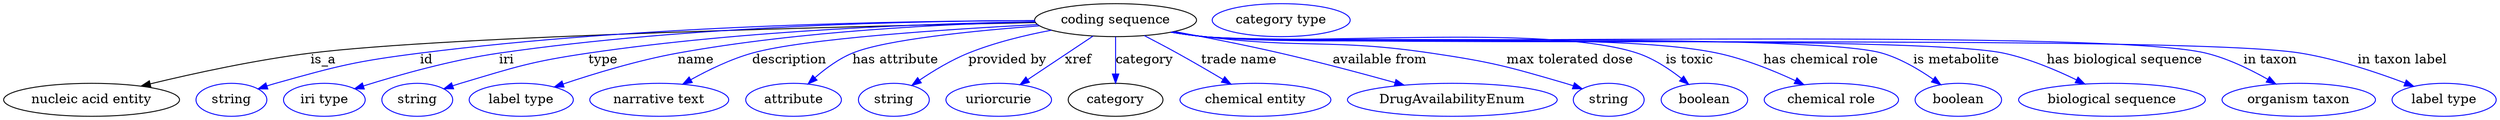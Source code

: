 digraph {
	graph [bb="0,0,2704.1,123"];
	node [label="\N"];
	"coding sequence"	[height=0.5,
		label="coding sequence",
		pos="1206.5,105",
		width=2.4373];
	"nucleic acid entity"	[height=0.5,
		pos="95.542,18",
		width=2.6539];
	"coding sequence" -> "nucleic acid entity"	[label=is_a,
		lp="347.54,61.5",
		pos="e,149.46,33.018 1119.7,102.36 930,98.488 483.69,87.649 333.54,69 273.89,61.591 206.97,46.958 159.33,35.428"];
	id	[color=blue,
		height=0.5,
		label=string,
		pos="247.54,18",
		width=1.0652];
	"coding sequence" -> id	[color=blue,
		label=id,
		lp="459.54,61.5",
		pos="e,276.53,29.966 1118.8,104.49 977.76,104.25 692.21,99.55 452.54,69 381.81,59.984 364.19,55.278 295.54,36 292.43,35.128 289.24,34.158 \
286.04,33.138",
		style=solid];
	iri	[color=blue,
		height=0.5,
		label="iri type",
		pos="348.54,18",
		width=1.2277];
	"coding sequence" -> iri	[color=blue,
		label=iri,
		lp="546.54,61.5",
		pos="e,381.71,30.157 1118.8,104.57 990.57,104.24 744.95,99.182 538.54,69 487.11,61.48 429.59,45.196 391.45,33.247",
		style=solid];
	type	[color=blue,
		height=0.5,
		label=string,
		pos="449.54,18",
		width=1.0652];
	"coding sequence" -> type	[color=blue,
		label=type,
		lp="650.54,61.5",
		pos="e,478.45,30.034 1118.8,103.35 1006.2,101.43 804.78,94.367 634.54,69 572.17,59.706 556.95,54.087 496.54,36 493.78,35.172 490.93,34.272 \
488.08,33.332",
		style=solid];
	name	[color=blue,
		height=0.5,
		label="label type",
		pos="562.54,18",
		width=1.5707];
	"coding sequence" -> name	[color=blue,
		label=name,
		lp="751.54,61.5",
		pos="e,598.26,32.003 1119.2,103.15 1023.3,100.92 865.35,93.433 731.54,69 688.8,61.197 641.49,46.669 607.82,35.276",
		style=solid];
	description	[color=blue,
		height=0.5,
		label="narrative text",
		pos="712.54,18",
		width=2.0943];
	"coding sequence" -> description	[color=blue,
		label=description,
		lp="852.04,61.5",
		pos="e,737.9,35.208 1121.8,100.24 1023.5,95.225 867.81,85.061 811.54,69 788.89,62.535 765.28,50.831 746.8,40.372",
		style=solid];
	"has attribute"	[color=blue,
		height=0.5,
		label=attribute,
		pos="857.54,18",
		width=1.4443];
	"coding sequence" -> "has attribute"	[color=blue,
		label="has attribute",
		lp="967.54,61.5",
		pos="e,873.01,35.361 1123.8,98.866 1052.7,93.546 956.13,83.893 920.54,69 905.82,62.841 891.69,52.219 880.56,42.344",
		style=solid];
	"provided by"	[color=blue,
		height=0.5,
		label=string,
		pos="965.54,18",
		width=1.0652];
	"coding sequence" -> "provided by"	[color=blue,
		label="provided by",
		lp="1089,61.5",
		pos="e,985.16,33.752 1136.9,94.048 1108.2,88.612 1075.1,80.564 1046.5,69 1027.8,61.44 1008.6,49.724 993.51,39.533",
		style=solid];
	xref	[color=blue,
		height=0.5,
		label=uriorcurie,
		pos="1079.5,18",
		width=1.5887];
	"coding sequence" -> xref	[color=blue,
		label=xref,
		lp="1166,61.5",
		pos="e,1102.7,34.479 1182.1,87.611 1161.8,74.068 1133,54.749 1111,40.06",
		style=solid];
	category	[height=0.5,
		pos="1206.5,18",
		width=1.4263];
	"coding sequence" -> category	[color=blue,
		label=category,
		lp="1238,61.5",
		pos="e,1206.5,36.175 1206.5,86.799 1206.5,75.163 1206.5,59.548 1206.5,46.237",
		style=solid];
	"trade name"	[color=blue,
		height=0.5,
		label="chemical entity",
		pos="1357.5,18",
		width=2.2748];
	"coding sequence" -> "trade name"	[color=blue,
		label="trade name",
		lp="1340.5,61.5",
		pos="e,1331.3,35.143 1237.8,88.15 1249.1,82.272 1262,75.461 1273.5,69 1289.7,59.957 1307.4,49.52 1322.4,40.529",
		style=solid];
	"available from"	[color=blue,
		height=0.5,
		label=DrugAvailabilityEnum,
		pos="1571.5,18",
		width=3.1594];
	"coding sequence" -> "available from"	[color=blue,
		label="available from",
		lp="1494,61.5",
		pos="e,1519.3,34.094 1270.6,92.599 1304.8,86.221 1347.6,77.798 1385.5,69 1427.1,59.369 1473.4,46.927 1509.4,36.864",
		style=solid];
	"max tolerated dose"	[color=blue,
		height=0.5,
		label=string,
		pos="1741.5,18",
		width=1.0652];
	"coding sequence" -> "max tolerated dose"	[color=blue,
		label="max tolerated dose",
		lp="1699.5,61.5",
		pos="e,1712.9,29.996 1268.1,92.134 1279.5,90.208 1291.4,88.392 1302.5,87 1411.8,73.386 1440.7,85.259 1549.5,69 1614.9,59.237 1631.1,54.609 \
1694.5,36 1697.4,35.148 1700.4,34.213 1703.4,33.232",
		style=solid];
	"is toxic"	[color=blue,
		height=0.5,
		label=boolean,
		pos="1844.5,18",
		width=1.2999];
	"coding sequence" -> "is toxic"	[color=blue,
		label="is toxic",
		lp="1828.5,61.5",
		pos="e,1827.8,34.859 1267.3,91.946 1279,90.001 1291.1,88.227 1302.5,87 1406.5,75.861 1673.4,102.14 1772.5,69 1789.8,63.221 1806.7,51.906 \
1819.8,41.499",
		style=solid];
	"has chemical role"	[color=blue,
		height=0.5,
		label="chemical role",
		pos="1982.5,18",
		width=2.022];
	"coding sequence" -> "has chemical role"	[color=blue,
		label="has chemical role",
		lp="1971,61.5",
		pos="e,1952.7,34.524 1267,91.934 1278.8,89.977 1291,88.201 1302.5,87 1425.5,74.189 1737.6,94.507 1858.5,69 1888.1,62.764 1919.7,49.935 \
1943.6,38.834",
		style=solid];
	"is metabolite"	[color=blue,
		height=0.5,
		label=boolean,
		pos="2120.5,18",
		width=1.2999];
	"coding sequence" -> "is metabolite"	[color=blue,
		label="is metabolite",
		lp="2118.5,61.5",
		pos="e,2101.5,34.472 1266.8,91.903 1278.6,89.936 1290.9,88.165 1302.5,87 1383.8,78.855 1959.1,91.838 2037.5,69 2057.5,63.182 2077.6,51.309 \
2093,40.593",
		style=solid];
	"has biological sequence"	[color=blue,
		height=0.5,
		label="biological sequence",
		pos="2286.5,18",
		width=2.8164];
	"coding sequence" -> "has biological sequence"	[color=blue,
		label="has biological sequence",
		lp="2301,61.5",
		pos="e,2257.3,35.242 1266.8,91.869 1278.6,89.905 1290.9,88.143 1302.5,87 1398.4,77.571 2075.4,89.304 2169.5,69 2196.9,63.094 2225.9,50.761 \
2248.2,39.822",
		style=solid];
	"in taxon"	[color=blue,
		height=0.5,
		label="organism taxon",
		pos="2489.5,18",
		width=2.3109];
	"coding sequence" -> "in taxon"	[color=blue,
		label="in taxon",
		lp="2459.5,61.5",
		pos="e,2464.9,35.274 1266.8,91.83 1278.6,89.869 1290.9,88.118 1302.5,87 1422.8,75.432 2272.2,97.725 2389.5,69 2413,63.248 2437.4,51.249 \
2456.1,40.448",
		style=solid];
	"in taxon label"	[color=blue,
		height=0.5,
		label="label type",
		pos="2647.5,18",
		width=1.5707];
	"coding sequence" -> "in taxon label"	[color=blue,
		label="in taxon label",
		lp="2602,61.5",
		pos="e,2614.7,32.757 1266.5,91.859 1278.4,89.882 1290.8,88.118 1302.5,87 1434.2,74.431 2362.1,90.536 2492.5,69 2531.7,62.539 2574.5,48.14 \
2605.2,36.445",
		style=solid];
	"named thing_category"	[color=blue,
		height=0.5,
		label="category type",
		pos="1386.5,105",
		width=2.0762];
}
